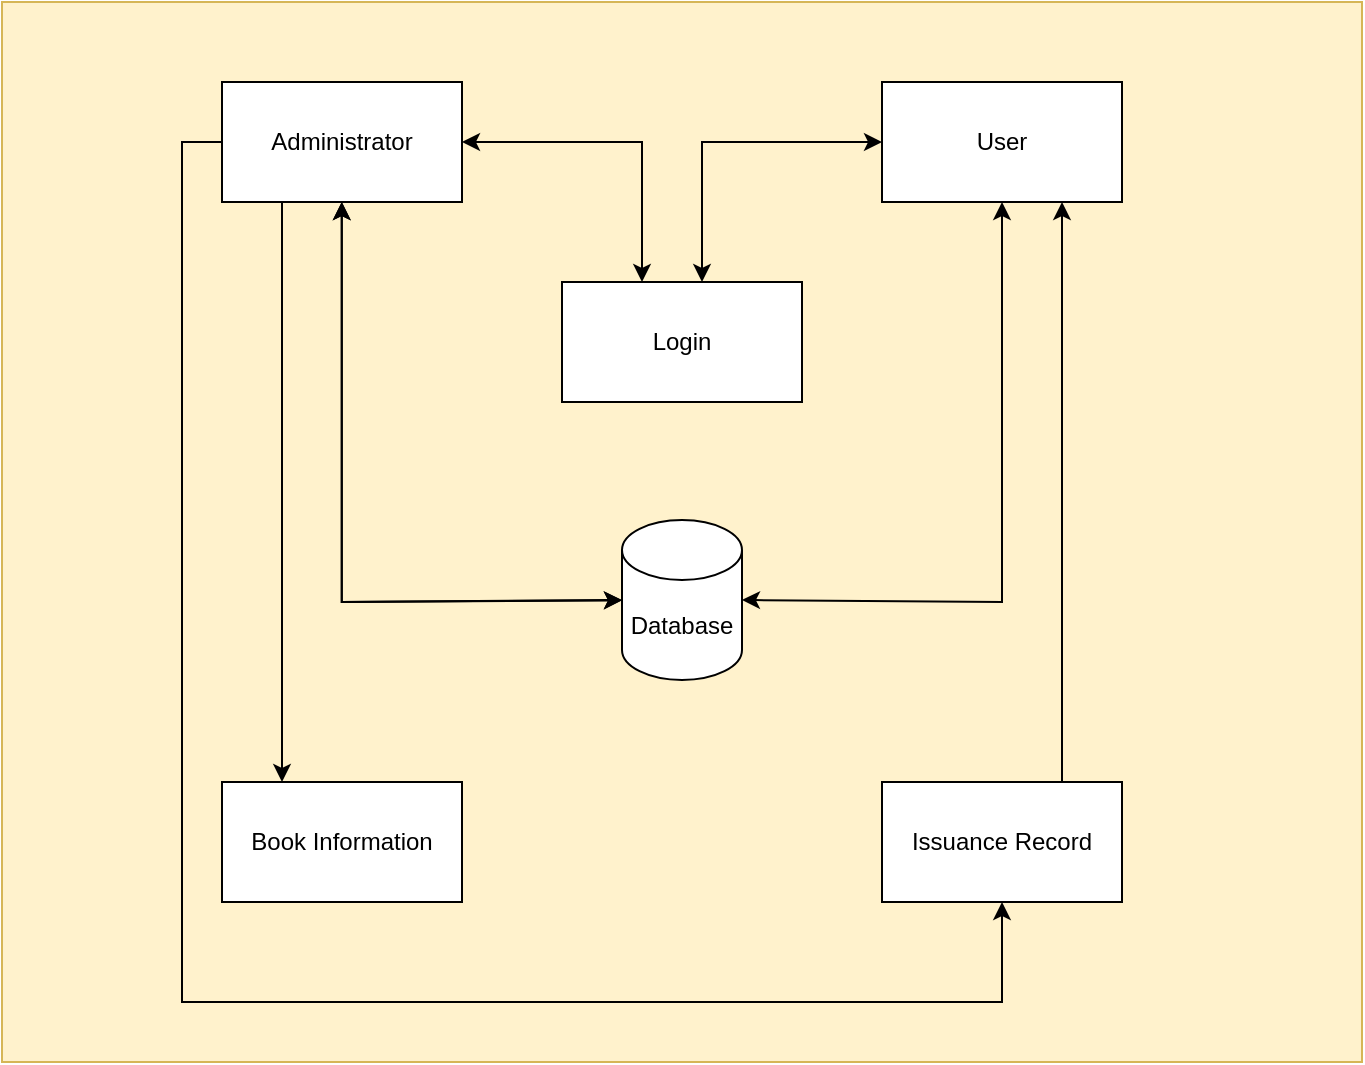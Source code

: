 <mxfile version="17.4.0" type="device"><diagram id="AnsFQSEuXmh787LATAPm" name="Page-1"><mxGraphModel dx="946" dy="557" grid="1" gridSize="10" guides="1" tooltips="1" connect="1" arrows="1" fold="1" page="1" pageScale="1" pageWidth="850" pageHeight="1100" math="0" shadow="0"><root><mxCell id="0"/><mxCell id="1" parent="0"/><mxCell id="3Gto_tD9U971fo0JCiSY-1" value="" style="rounded=0;whiteSpace=wrap;html=1;fillColor=#fff2cc;strokeColor=#d6b656;" vertex="1" parent="1"><mxGeometry x="80" y="80" width="680" height="530" as="geometry"/></mxCell><mxCell id="3Gto_tD9U971fo0JCiSY-2" value="Administrator" style="rounded=0;whiteSpace=wrap;html=1;" vertex="1" parent="1"><mxGeometry x="190" y="120" width="120" height="60" as="geometry"/></mxCell><mxCell id="3Gto_tD9U971fo0JCiSY-4" value="Login" style="rounded=0;whiteSpace=wrap;html=1;" vertex="1" parent="1"><mxGeometry x="360" y="220" width="120" height="60" as="geometry"/></mxCell><mxCell id="3Gto_tD9U971fo0JCiSY-5" value="User" style="rounded=0;whiteSpace=wrap;html=1;" vertex="1" parent="1"><mxGeometry x="520" y="120" width="120" height="60" as="geometry"/></mxCell><mxCell id="3Gto_tD9U971fo0JCiSY-6" value="Database" style="shape=cylinder3;whiteSpace=wrap;html=1;boundedLbl=1;backgroundOutline=1;size=15;" vertex="1" parent="1"><mxGeometry x="390" y="339" width="60" height="80" as="geometry"/></mxCell><mxCell id="3Gto_tD9U971fo0JCiSY-7" value="Book Information" style="rounded=0;whiteSpace=wrap;html=1;" vertex="1" parent="1"><mxGeometry x="190" y="470" width="120" height="60" as="geometry"/></mxCell><mxCell id="3Gto_tD9U971fo0JCiSY-8" value="Issuance Record" style="rounded=0;whiteSpace=wrap;html=1;" vertex="1" parent="1"><mxGeometry x="520" y="470" width="120" height="60" as="geometry"/></mxCell><mxCell id="3Gto_tD9U971fo0JCiSY-10" value="" style="endArrow=classic;startArrow=classic;html=1;rounded=0;entryX=1;entryY=0.5;entryDx=0;entryDy=0;" edge="1" parent="1" target="3Gto_tD9U971fo0JCiSY-2"><mxGeometry width="50" height="50" relative="1" as="geometry"><mxPoint x="400" y="220" as="sourcePoint"/><mxPoint x="450" y="290" as="targetPoint"/><Array as="points"><mxPoint x="400" y="150"/></Array></mxGeometry></mxCell><mxCell id="3Gto_tD9U971fo0JCiSY-11" value="" style="endArrow=classic;startArrow=classic;html=1;rounded=0;entryX=0;entryY=0.5;entryDx=0;entryDy=0;" edge="1" parent="1" target="3Gto_tD9U971fo0JCiSY-5"><mxGeometry width="50" height="50" relative="1" as="geometry"><mxPoint x="430" y="220" as="sourcePoint"/><mxPoint x="450" y="290" as="targetPoint"/><Array as="points"><mxPoint x="430" y="150"/></Array></mxGeometry></mxCell><mxCell id="3Gto_tD9U971fo0JCiSY-14" value="" style="endArrow=classic;startArrow=classic;html=1;rounded=0;entryX=1;entryY=0.5;entryDx=0;entryDy=0;entryPerimeter=0;exitX=0.5;exitY=1;exitDx=0;exitDy=0;" edge="1" parent="1" source="3Gto_tD9U971fo0JCiSY-5" target="3Gto_tD9U971fo0JCiSY-6"><mxGeometry width="50" height="50" relative="1" as="geometry"><mxPoint x="580" y="180" as="sourcePoint"/><mxPoint x="460.12" y="379.98" as="targetPoint"/><Array as="points"><mxPoint x="580" y="380"/></Array></mxGeometry></mxCell><mxCell id="3Gto_tD9U971fo0JCiSY-16" value="" style="endArrow=classic;startArrow=classic;html=1;rounded=0;exitX=0.5;exitY=1;exitDx=0;exitDy=0;" edge="1" parent="1" target="3Gto_tD9U971fo0JCiSY-6"><mxGeometry width="50" height="50" relative="1" as="geometry"><mxPoint x="249.88" y="180" as="sourcePoint"/><mxPoint x="130.0" y="379.98" as="targetPoint"/><Array as="points"><mxPoint x="249.88" y="380"/></Array></mxGeometry></mxCell><mxCell id="3Gto_tD9U971fo0JCiSY-17" value="" style="endArrow=classic;startArrow=classic;html=1;rounded=0;exitX=0.5;exitY=1;exitDx=0;exitDy=0;entryX=0;entryY=0.5;entryDx=0;entryDy=0;entryPerimeter=0;" edge="1" parent="1" target="3Gto_tD9U971fo0JCiSY-6"><mxGeometry width="50" height="50" relative="1" as="geometry"><mxPoint x="249.88" y="180" as="sourcePoint"/><mxPoint x="130.0" y="379.98" as="targetPoint"/><Array as="points"><mxPoint x="249.88" y="380"/></Array></mxGeometry></mxCell><mxCell id="3Gto_tD9U971fo0JCiSY-18" value="" style="endArrow=classic;html=1;rounded=0;exitX=0.25;exitY=1;exitDx=0;exitDy=0;entryX=0.25;entryY=0;entryDx=0;entryDy=0;" edge="1" parent="1" source="3Gto_tD9U971fo0JCiSY-2" target="3Gto_tD9U971fo0JCiSY-7"><mxGeometry width="50" height="50" relative="1" as="geometry"><mxPoint x="400" y="420" as="sourcePoint"/><mxPoint x="450" y="370" as="targetPoint"/></mxGeometry></mxCell><mxCell id="3Gto_tD9U971fo0JCiSY-19" value="" style="endArrow=classic;html=1;rounded=0;exitX=0.75;exitY=0;exitDx=0;exitDy=0;entryX=0.75;entryY=1;entryDx=0;entryDy=0;" edge="1" parent="1" source="3Gto_tD9U971fo0JCiSY-8" target="3Gto_tD9U971fo0JCiSY-5"><mxGeometry width="50" height="50" relative="1" as="geometry"><mxPoint x="400" y="420" as="sourcePoint"/><mxPoint x="450" y="370" as="targetPoint"/></mxGeometry></mxCell><mxCell id="3Gto_tD9U971fo0JCiSY-23" style="edgeStyle=orthogonalEdgeStyle;rounded=0;orthogonalLoop=1;jettySize=auto;html=1;exitX=0;exitY=0.5;exitDx=0;exitDy=0;entryX=0.5;entryY=1;entryDx=0;entryDy=0;" edge="1" parent="1" source="3Gto_tD9U971fo0JCiSY-2" target="3Gto_tD9U971fo0JCiSY-8"><mxGeometry relative="1" as="geometry"><mxPoint x="190" y="150" as="sourcePoint"/><mxPoint x="520" y="515" as="targetPoint"/><Array as="points"><mxPoint x="170" y="150"/><mxPoint x="170" y="580"/><mxPoint x="580" y="580"/></Array></mxGeometry></mxCell></root></mxGraphModel></diagram></mxfile>